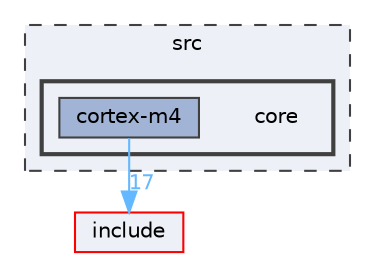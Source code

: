 digraph "src/core"
{
 // LATEX_PDF_SIZE
  bgcolor="transparent";
  edge [fontname=Helvetica,fontsize=10,labelfontname=Helvetica,labelfontsize=10];
  node [fontname=Helvetica,fontsize=10,shape=box,height=0.2,width=0.4];
  compound=true
  subgraph clusterdir_68267d1309a1af8e8297ef4c3efbcdba {
    graph [ bgcolor="#edf0f7", pencolor="grey25", label="src", fontname=Helvetica,fontsize=10 style="filled,dashed", URL="dir_68267d1309a1af8e8297ef4c3efbcdba.html",tooltip=""]
  subgraph clusterdir_aebb8dcc11953d78e620bbef0b9e2183 {
    graph [ bgcolor="#edf0f7", pencolor="grey25", label="", fontname=Helvetica,fontsize=10 style="filled,bold", URL="dir_aebb8dcc11953d78e620bbef0b9e2183.html",tooltip=""]
    dir_aebb8dcc11953d78e620bbef0b9e2183 [shape=plaintext, label="core"];
  dir_6e0b798f34a9a9150d221adf4a9fea13 [label="cortex-m4", fillcolor="#a2b4d6", color="grey25", style="filled", URL="dir_6e0b798f34a9a9150d221adf4a9fea13.html",tooltip=""];
  }
  }
  dir_d44c64559bbebec7f509842c48db8b23 [label="include", fillcolor="#edf0f7", color="red", style="filled", URL="dir_d44c64559bbebec7f509842c48db8b23.html",tooltip=""];
  dir_6e0b798f34a9a9150d221adf4a9fea13->dir_d44c64559bbebec7f509842c48db8b23 [headlabel="17", labeldistance=1.5 headhref="dir_000015_000017.html" href="dir_000015_000017.html" color="steelblue1" fontcolor="steelblue1"];
}
